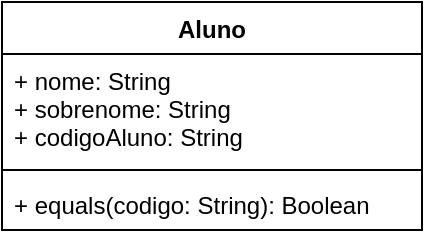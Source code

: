 <mxfile version="13.6.6" type="device"><diagram id="iP-D4FT3NbQKBJchYlg8" name="Page-1"><mxGraphModel dx="2062" dy="762" grid="1" gridSize="10" guides="1" tooltips="1" connect="1" arrows="1" fold="1" page="1" pageScale="1" pageWidth="827" pageHeight="1169" math="0" shadow="0"><root><mxCell id="0"/><mxCell id="1" parent="0"/><mxCell id="DegNSLx54GVYMMCrm3XV-1" value="Aluno" style="swimlane;fontStyle=1;align=center;verticalAlign=top;childLayout=stackLayout;horizontal=1;startSize=26;horizontalStack=0;resizeParent=1;resizeParentMax=0;resizeLast=0;collapsible=1;marginBottom=0;" vertex="1" parent="1"><mxGeometry x="330" y="350" width="210" height="114" as="geometry"/></mxCell><mxCell id="DegNSLx54GVYMMCrm3XV-2" value="+ nome: String&#10;+ sobrenome: String&#10;+ codigoAluno: String" style="text;strokeColor=none;fillColor=none;align=left;verticalAlign=top;spacingLeft=4;spacingRight=4;overflow=hidden;rotatable=0;points=[[0,0.5],[1,0.5]];portConstraint=eastwest;" vertex="1" parent="DegNSLx54GVYMMCrm3XV-1"><mxGeometry y="26" width="210" height="54" as="geometry"/></mxCell><mxCell id="DegNSLx54GVYMMCrm3XV-3" value="" style="line;strokeWidth=1;fillColor=none;align=left;verticalAlign=middle;spacingTop=-1;spacingLeft=3;spacingRight=3;rotatable=0;labelPosition=right;points=[];portConstraint=eastwest;" vertex="1" parent="DegNSLx54GVYMMCrm3XV-1"><mxGeometry y="80" width="210" height="8" as="geometry"/></mxCell><mxCell id="DegNSLx54GVYMMCrm3XV-4" value="+ equals(codigo: String): Boolean" style="text;strokeColor=none;fillColor=none;align=left;verticalAlign=top;spacingLeft=4;spacingRight=4;overflow=hidden;rotatable=0;points=[[0,0.5],[1,0.5]];portConstraint=eastwest;" vertex="1" parent="DegNSLx54GVYMMCrm3XV-1"><mxGeometry y="88" width="210" height="26" as="geometry"/></mxCell></root></mxGraphModel></diagram></mxfile>